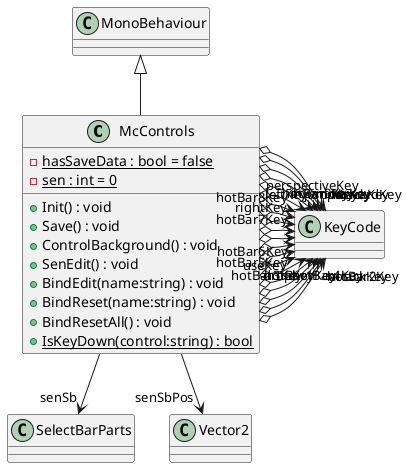 @startuml
class McControls {
    - {static} hasSaveData : bool = false
    - {static} sen : int = 0
    + Init() : void
    + Save() : void
    + ControlBackground() : void
    + SenEdit() : void
    + BindEdit(name:string) : void
    + BindReset(name:string) : void
    + BindResetAll() : void
    {static} + IsKeyDown(control:string) : bool
}
MonoBehaviour <|-- McControls
McControls --> "senSb" SelectBarParts
McControls --> "senSbPos" Vector2
McControls o-> "attackKey" KeyCode
McControls o-> "dropKey" KeyCode
McControls o-> "useKey" KeyCode
McControls o-> "hotBar1Key" KeyCode
McControls o-> "hotBar2Key" KeyCode
McControls o-> "hotBar3Key" KeyCode
McControls o-> "hotBar4Key" KeyCode
McControls o-> "hotBar5Key" KeyCode
McControls o-> "hotBar6Key" KeyCode
McControls o-> "hotBar7Key" KeyCode
McControls o-> "hotBar8Key" KeyCode
McControls o-> "hotBar9Key" KeyCode
McControls o-> "inventoryKey" KeyCode
McControls o-> "perspectiveKey" KeyCode
McControls o-> "jumpKey" KeyCode
McControls o-> "sprintKey" KeyCode
McControls o-> "leftKey" KeyCode
McControls o-> "rightKey" KeyCode
McControls o-> "backKey" KeyCode
McControls o-> "forwardKey" KeyCode
@enduml
